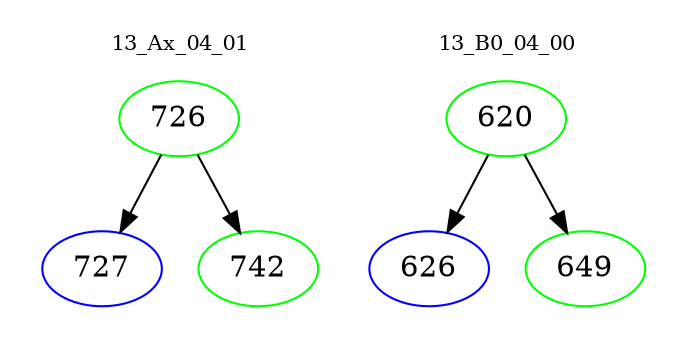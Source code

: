 digraph{
subgraph cluster_0 {
color = white
label = "13_Ax_04_01";
fontsize=10;
T0_726 [label="726", color="green"]
T0_726 -> T0_727 [color="black"]
T0_727 [label="727", color="blue"]
T0_726 -> T0_742 [color="black"]
T0_742 [label="742", color="green"]
}
subgraph cluster_1 {
color = white
label = "13_B0_04_00";
fontsize=10;
T1_620 [label="620", color="green"]
T1_620 -> T1_626 [color="black"]
T1_626 [label="626", color="blue"]
T1_620 -> T1_649 [color="black"]
T1_649 [label="649", color="green"]
}
}
